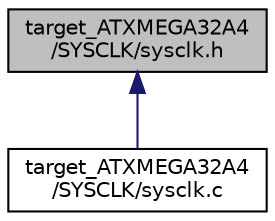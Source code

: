 digraph "target_ATXMEGA32A4/SYSCLK/sysclk.h"
{
  edge [fontname="Helvetica",fontsize="10",labelfontname="Helvetica",labelfontsize="10"];
  node [fontname="Helvetica",fontsize="10",shape=record];
  Node1 [label="target_ATXMEGA32A4\l/SYSCLK/sysclk.h",height=0.2,width=0.4,color="black", fillcolor="grey75", style="filled", fontcolor="black"];
  Node1 -> Node2 [dir="back",color="midnightblue",fontsize="10",style="solid",fontname="Helvetica"];
  Node2 [label="target_ATXMEGA32A4\l/SYSCLK/sysclk.c",height=0.2,width=0.4,color="black", fillcolor="white", style="filled",URL="$sysclk_8c.html"];
}
